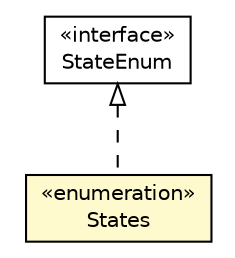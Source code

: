 #!/usr/local/bin/dot
#
# Class diagram 
# Generated by UMLGraph version 5.1 (http://www.umlgraph.org/)
#

digraph G {
	edge [fontname="Helvetica",fontsize=10,labelfontname="Helvetica",labelfontsize=10];
	node [fontname="Helvetica",fontsize=10,shape=plaintext];
	nodesep=0.25;
	ranksep=0.5;
	// com.connectlife.coreserver.ApplicationStateMachine.States
	c710 [label=<<table title="com.connectlife.coreserver.ApplicationStateMachine.States" border="0" cellborder="1" cellspacing="0" cellpadding="2" port="p" bgcolor="lemonChiffon" href="./ApplicationStateMachine.States.html">
		<tr><td><table border="0" cellspacing="0" cellpadding="1">
<tr><td align="center" balign="center"> &#171;enumeration&#187; </td></tr>
<tr><td align="center" balign="center"> States </td></tr>
		</table></td></tr>
		</table>>, fontname="Helvetica", fontcolor="black", fontsize=10.0];
	//com.connectlife.coreserver.ApplicationStateMachine.States implements au.com.ds.ef.StateEnum
	c746:p -> c710:p [dir=back,arrowtail=empty,style=dashed];
	// au.com.ds.ef.StateEnum
	c746 [label=<<table title="au.com.ds.ef.StateEnum" border="0" cellborder="1" cellspacing="0" cellpadding="2" port="p" href="http://java.sun.com/j2se/1.4.2/docs/api/au/com/ds/ef/StateEnum.html">
		<tr><td><table border="0" cellspacing="0" cellpadding="1">
<tr><td align="center" balign="center"> &#171;interface&#187; </td></tr>
<tr><td align="center" balign="center"> StateEnum </td></tr>
		</table></td></tr>
		</table>>, fontname="Helvetica", fontcolor="black", fontsize=10.0];
}

